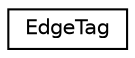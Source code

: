 digraph G
{
  edge [fontname="Helvetica",fontsize="10",labelfontname="Helvetica",labelfontsize="10"];
  node [fontname="Helvetica",fontsize="10",shape=record];
  rankdir=LR;
  Node1 [label="EdgeTag",height=0.2,width=0.4,color="black", fillcolor="white", style="filled",URL="$dd/df1/structEdgeTag.html"];
}
